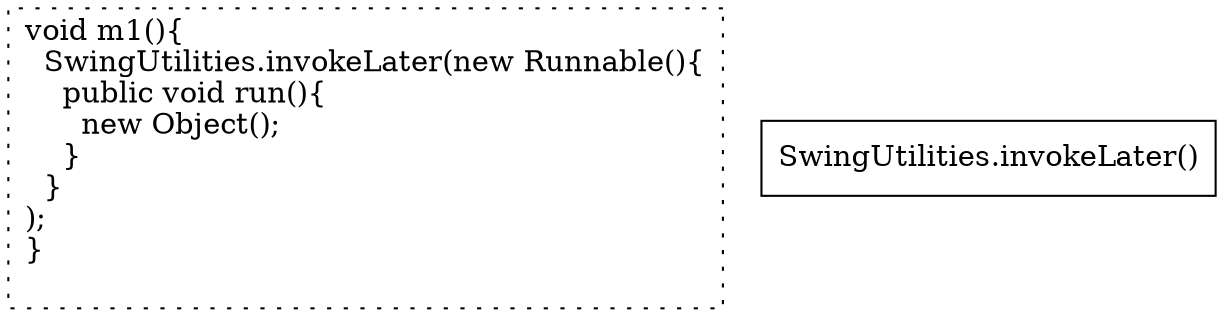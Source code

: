 digraph "Test_anonymous_class.m1#" {
0 [label="void m1(){\l  SwingUtilities.invokeLater(new Runnable(){\l    public void run(){\l      new Object();\l    }\l  }\l);\l}\l\l" shape=box style=dotted]
1 [label="SwingUtilities.invokeLater()" shape=box]
}